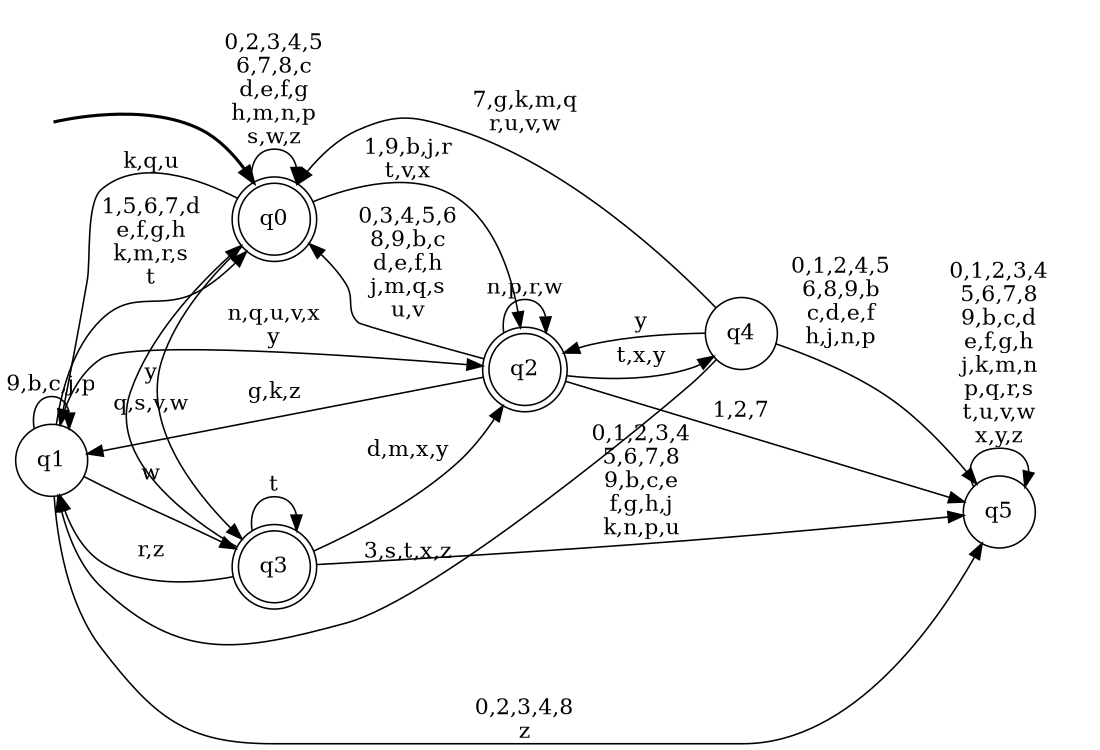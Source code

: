 digraph BlueStar {
__start0 [style = invis, shape = none, label = "", width = 0, height = 0];

rankdir=LR;
size="8,5";

s0 [style="rounded,filled", color="black", fillcolor="white" shape="doublecircle", label="q0"];
s1 [style="filled", color="black", fillcolor="white" shape="circle", label="q1"];
s2 [style="rounded,filled", color="black", fillcolor="white" shape="doublecircle", label="q2"];
s3 [style="rounded,filled", color="black", fillcolor="white" shape="doublecircle", label="q3"];
s4 [style="filled", color="black", fillcolor="white" shape="circle", label="q4"];
s5 [style="filled", color="black", fillcolor="white" shape="circle", label="q5"];
subgraph cluster_main { 
	graph [pad=".75", ranksep="0.15", nodesep="0.15"];
	 style=invis; 
	__start0 -> s0 [penwidth=2];
}
s0 -> s0 [label="0,2,3,4,5\n6,7,8,c\nd,e,f,g\nh,m,n,p\ns,w,z"];
s0 -> s1 [label="k,q,u"];
s0 -> s2 [label="1,9,b,j,r\nt,v,x"];
s0 -> s3 [label="y"];
s1 -> s0 [label="1,5,6,7,d\ne,f,g,h\nk,m,r,s\nt"];
s1 -> s1 [label="9,b,c,j,p"];
s1 -> s2 [label="n,q,u,v,x\ny"];
s1 -> s3 [label="w"];
s1 -> s5 [label="0,2,3,4,8\nz"];
s2 -> s0 [label="0,3,4,5,6\n8,9,b,c\nd,e,f,h\nj,m,q,s\nu,v"];
s2 -> s1 [label="g,k,z"];
s2 -> s2 [label="n,p,r,w"];
s2 -> s4 [label="t,x,y"];
s2 -> s5 [label="1,2,7"];
s3 -> s0 [label="q,s,v,w"];
s3 -> s1 [label="r,z"];
s3 -> s2 [label="d,m,x,y"];
s3 -> s3 [label="t"];
s3 -> s5 [label="0,1,2,3,4\n5,6,7,8\n9,b,c,e\nf,g,h,j\nk,n,p,u"];
s4 -> s0 [label="7,g,k,m,q\nr,u,v,w"];
s4 -> s1 [label="3,s,t,x,z"];
s4 -> s2 [label="y"];
s4 -> s5 [label="0,1,2,4,5\n6,8,9,b\nc,d,e,f\nh,j,n,p"];
s5 -> s5 [label="0,1,2,3,4\n5,6,7,8\n9,b,c,d\ne,f,g,h\nj,k,m,n\np,q,r,s\nt,u,v,w\nx,y,z"];

}